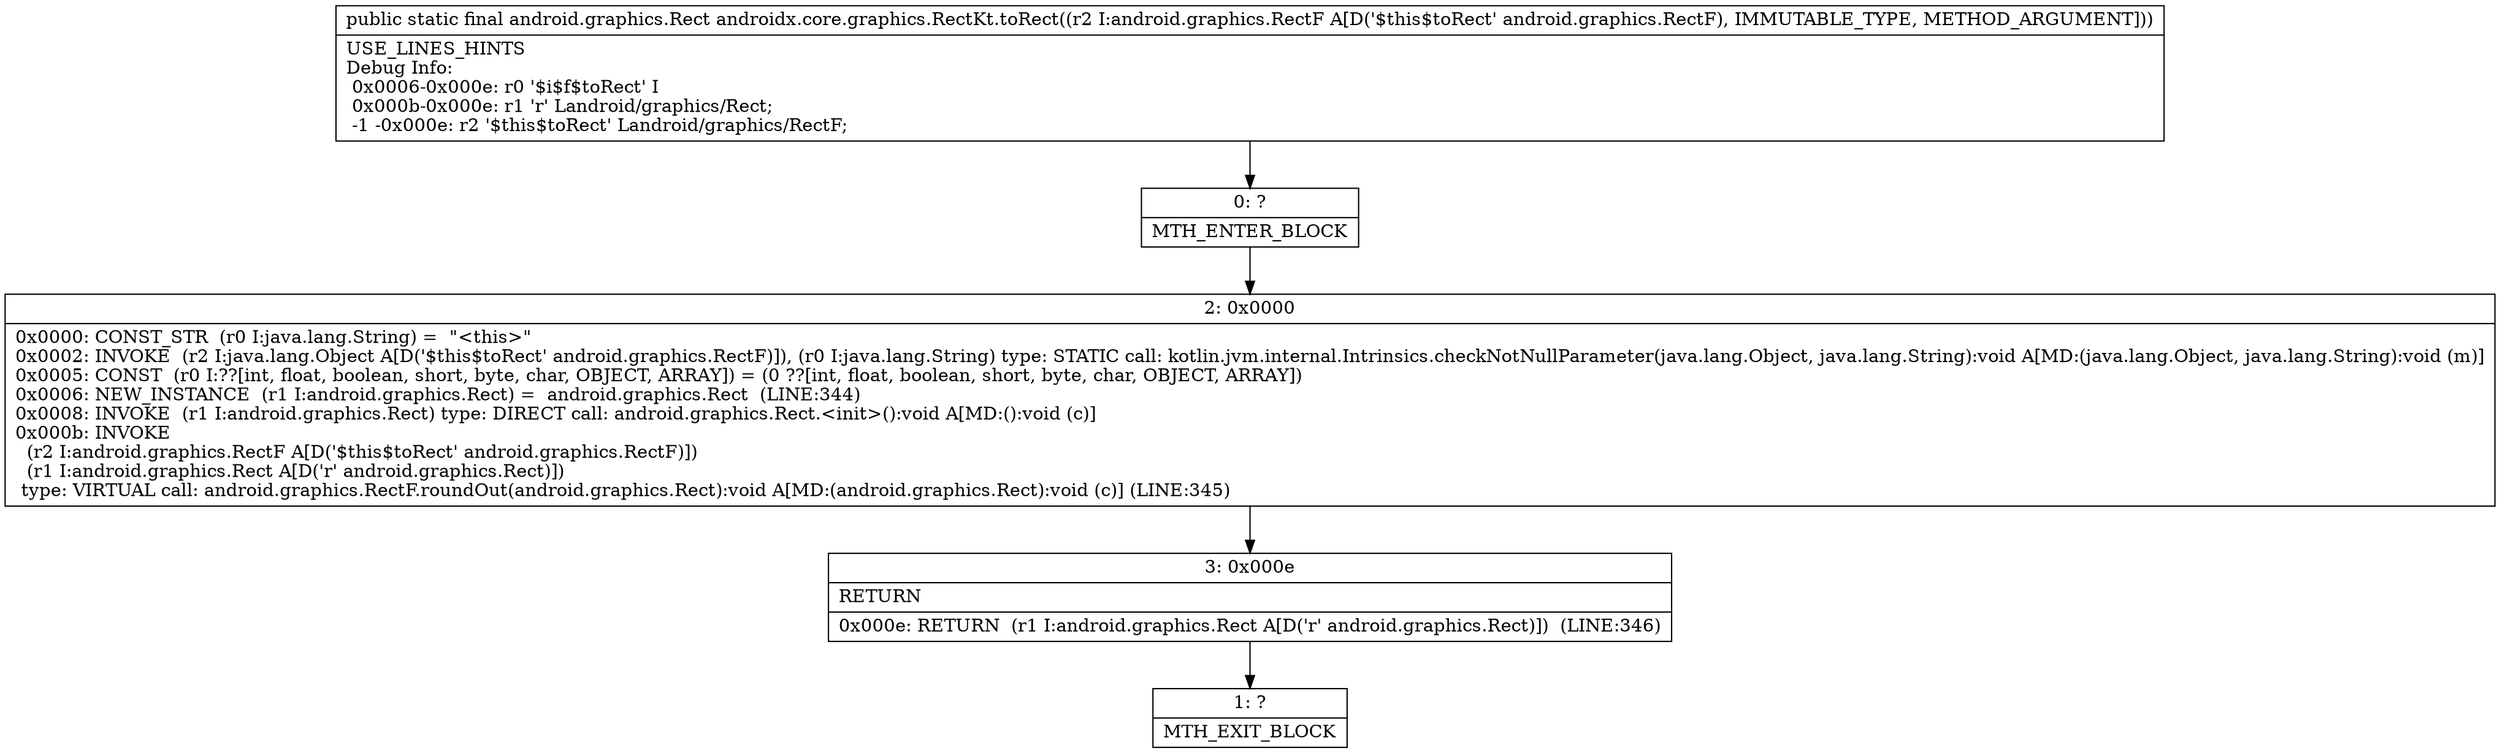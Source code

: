 digraph "CFG forandroidx.core.graphics.RectKt.toRect(Landroid\/graphics\/RectF;)Landroid\/graphics\/Rect;" {
Node_0 [shape=record,label="{0\:\ ?|MTH_ENTER_BLOCK\l}"];
Node_2 [shape=record,label="{2\:\ 0x0000|0x0000: CONST_STR  (r0 I:java.lang.String) =  \"\<this\>\" \l0x0002: INVOKE  (r2 I:java.lang.Object A[D('$this$toRect' android.graphics.RectF)]), (r0 I:java.lang.String) type: STATIC call: kotlin.jvm.internal.Intrinsics.checkNotNullParameter(java.lang.Object, java.lang.String):void A[MD:(java.lang.Object, java.lang.String):void (m)]\l0x0005: CONST  (r0 I:??[int, float, boolean, short, byte, char, OBJECT, ARRAY]) = (0 ??[int, float, boolean, short, byte, char, OBJECT, ARRAY]) \l0x0006: NEW_INSTANCE  (r1 I:android.graphics.Rect) =  android.graphics.Rect  (LINE:344)\l0x0008: INVOKE  (r1 I:android.graphics.Rect) type: DIRECT call: android.graphics.Rect.\<init\>():void A[MD:():void (c)]\l0x000b: INVOKE  \l  (r2 I:android.graphics.RectF A[D('$this$toRect' android.graphics.RectF)])\l  (r1 I:android.graphics.Rect A[D('r' android.graphics.Rect)])\l type: VIRTUAL call: android.graphics.RectF.roundOut(android.graphics.Rect):void A[MD:(android.graphics.Rect):void (c)] (LINE:345)\l}"];
Node_3 [shape=record,label="{3\:\ 0x000e|RETURN\l|0x000e: RETURN  (r1 I:android.graphics.Rect A[D('r' android.graphics.Rect)])  (LINE:346)\l}"];
Node_1 [shape=record,label="{1\:\ ?|MTH_EXIT_BLOCK\l}"];
MethodNode[shape=record,label="{public static final android.graphics.Rect androidx.core.graphics.RectKt.toRect((r2 I:android.graphics.RectF A[D('$this$toRect' android.graphics.RectF), IMMUTABLE_TYPE, METHOD_ARGUMENT]))  | USE_LINES_HINTS\lDebug Info:\l  0x0006\-0x000e: r0 '$i$f$toRect' I\l  0x000b\-0x000e: r1 'r' Landroid\/graphics\/Rect;\l  \-1 \-0x000e: r2 '$this$toRect' Landroid\/graphics\/RectF;\l}"];
MethodNode -> Node_0;Node_0 -> Node_2;
Node_2 -> Node_3;
Node_3 -> Node_1;
}

